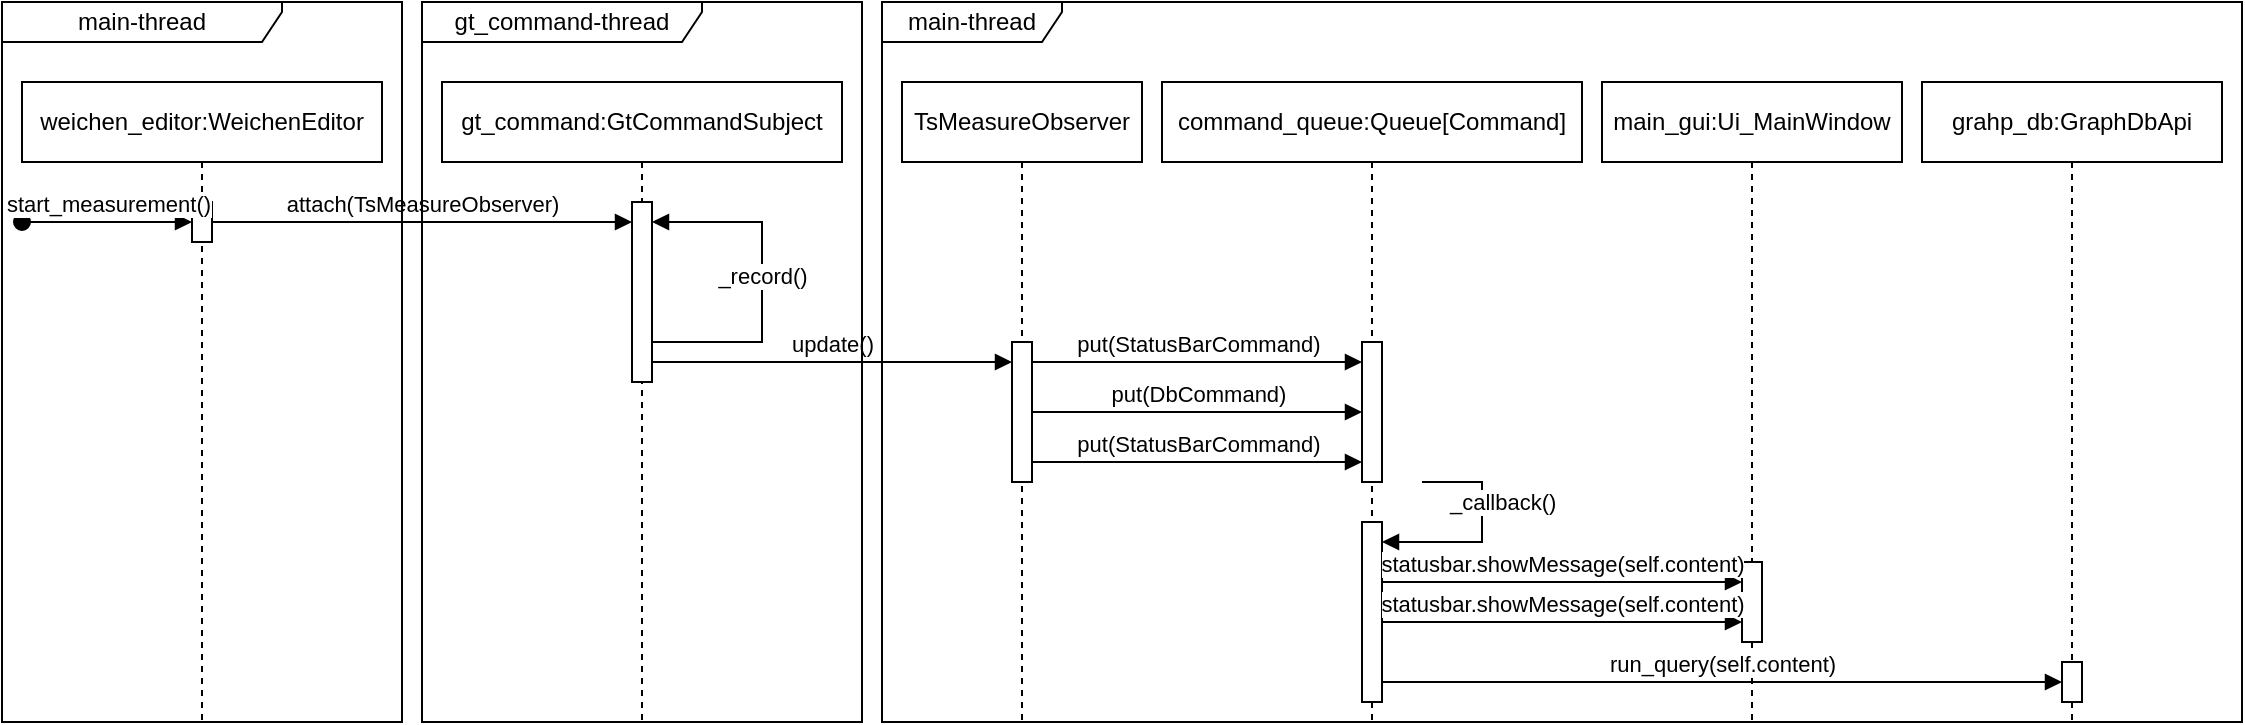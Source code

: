 <mxfile version="23.1.5" type="github">
  <diagram name="Page-1" id="c4tMYzNzFPlFTSW49CZo">
    <mxGraphModel dx="2298" dy="1103" grid="1" gridSize="10" guides="1" tooltips="1" connect="1" arrows="1" fold="1" page="1" pageScale="1" pageWidth="850" pageHeight="1100" math="0" shadow="0">
      <root>
        <mxCell id="0" />
        <mxCell id="1" parent="0" />
        <mxCell id="TC2V2bkEGC9yVTBu2Jy7-1" value="weichen_editor:WeichenEditor" style="shape=umlLifeline;perimeter=lifelinePerimeter;whiteSpace=wrap;html=1;container=1;dropTarget=0;collapsible=0;recursiveResize=0;outlineConnect=0;portConstraint=eastwest;newEdgeStyle={&quot;curved&quot;:0,&quot;rounded&quot;:0};" parent="1" vertex="1">
          <mxGeometry x="30" y="50" width="180" height="320" as="geometry" />
        </mxCell>
        <mxCell id="YTrCrGtHc1NYBhGN6iH7-3" value="" style="html=1;points=[[0,0,0,0,5],[0,1,0,0,-5],[1,0,0,0,5],[1,1,0,0,-5]];perimeter=orthogonalPerimeter;outlineConnect=0;targetShapes=umlLifeline;portConstraint=eastwest;newEdgeStyle={&quot;curved&quot;:0,&quot;rounded&quot;:0};" parent="TC2V2bkEGC9yVTBu2Jy7-1" vertex="1">
          <mxGeometry x="85" y="60" width="10" height="20" as="geometry" />
        </mxCell>
        <mxCell id="TC2V2bkEGC9yVTBu2Jy7-2" value="gt_command:GtCommandSubject" style="shape=umlLifeline;whiteSpace=wrap;html=1;container=1;dropTarget=0;collapsible=0;recursiveResize=0;outlineConnect=0;portConstraint=eastwest;newEdgeStyle={&quot;curved&quot;:0,&quot;rounded&quot;:0};points=[[0,0,0,0,5],[0,1,0,0,-5],[1,0,0,0,5],[1,1,0,0,-5]];perimeter=rectanglePerimeter;targetShapes=umlLifeline;participant=label;" parent="1" vertex="1">
          <mxGeometry x="240" y="50" width="200" height="320" as="geometry" />
        </mxCell>
        <mxCell id="YTrCrGtHc1NYBhGN6iH7-5" value="" style="html=1;points=[[0,0,0,0,5],[0,1,0,0,-5],[1,0,0,0,5],[1,1,0,0,-5]];perimeter=orthogonalPerimeter;outlineConnect=0;targetShapes=umlLifeline;portConstraint=eastwest;newEdgeStyle={&quot;curved&quot;:0,&quot;rounded&quot;:0};" parent="TC2V2bkEGC9yVTBu2Jy7-2" vertex="1">
          <mxGeometry x="95" y="60" width="10" height="90" as="geometry" />
        </mxCell>
        <mxCell id="YTrCrGtHc1NYBhGN6iH7-8" value="_record()" style="html=1;verticalAlign=bottom;endArrow=block;curved=0;rounded=0;" parent="TC2V2bkEGC9yVTBu2Jy7-2" source="YTrCrGtHc1NYBhGN6iH7-5" target="YTrCrGtHc1NYBhGN6iH7-5" edge="1">
          <mxGeometry x="-0.062" width="80" relative="1" as="geometry">
            <mxPoint x="120" y="130" as="sourcePoint" />
            <mxPoint x="200" y="130" as="targetPoint" />
            <Array as="points">
              <mxPoint x="130" y="130" />
              <mxPoint x="160" y="130" />
              <mxPoint x="160" y="70" />
              <mxPoint x="130" y="70" />
            </Array>
            <mxPoint as="offset" />
          </mxGeometry>
        </mxCell>
        <mxCell id="TC2V2bkEGC9yVTBu2Jy7-3" value="TsMeasureObserver" style="shape=umlLifeline;perimeter=lifelinePerimeter;whiteSpace=wrap;html=1;container=1;dropTarget=0;collapsible=0;recursiveResize=0;outlineConnect=0;portConstraint=eastwest;newEdgeStyle={&quot;curved&quot;:0,&quot;rounded&quot;:0};" parent="1" vertex="1">
          <mxGeometry x="470" y="50" width="120" height="320" as="geometry" />
        </mxCell>
        <mxCell id="YTrCrGtHc1NYBhGN6iH7-9" value="" style="html=1;points=[[0,0,0,0,5],[0,1,0,0,-5],[1,0,0,0,5],[1,1,0,0,-5]];perimeter=orthogonalPerimeter;outlineConnect=0;targetShapes=umlLifeline;portConstraint=eastwest;newEdgeStyle={&quot;curved&quot;:0,&quot;rounded&quot;:0};" parent="TC2V2bkEGC9yVTBu2Jy7-3" vertex="1">
          <mxGeometry x="55" y="130" width="10" height="70" as="geometry" />
        </mxCell>
        <mxCell id="YTrCrGtHc1NYBhGN6iH7-1" value="command_queue:Queue[Command]" style="shape=umlLifeline;perimeter=lifelinePerimeter;whiteSpace=wrap;html=1;container=1;dropTarget=0;collapsible=0;recursiveResize=0;outlineConnect=0;portConstraint=eastwest;newEdgeStyle={&quot;curved&quot;:0,&quot;rounded&quot;:0};" parent="1" vertex="1">
          <mxGeometry x="600" y="50" width="210" height="320" as="geometry" />
        </mxCell>
        <mxCell id="YTrCrGtHc1NYBhGN6iH7-11" value="" style="html=1;points=[[0,0,0,0,5],[0,1,0,0,-5],[1,0,0,0,5],[1,1,0,0,-5]];perimeter=orthogonalPerimeter;outlineConnect=0;targetShapes=umlLifeline;portConstraint=eastwest;newEdgeStyle={&quot;curved&quot;:0,&quot;rounded&quot;:0};" parent="YTrCrGtHc1NYBhGN6iH7-1" vertex="1">
          <mxGeometry x="100" y="130" width="10" height="70" as="geometry" />
        </mxCell>
        <mxCell id="YTrCrGtHc1NYBhGN6iH7-4" value="start_measurement()" style="html=1;verticalAlign=bottom;startArrow=oval;startFill=1;endArrow=block;startSize=8;curved=0;rounded=0;" parent="1" target="YTrCrGtHc1NYBhGN6iH7-3" edge="1">
          <mxGeometry width="60" relative="1" as="geometry">
            <mxPoint x="30" y="120" as="sourcePoint" />
            <mxPoint x="109.5" y="120" as="targetPoint" />
          </mxGeometry>
        </mxCell>
        <mxCell id="YTrCrGtHc1NYBhGN6iH7-7" value="attach(TsMeasureObserver)" style="html=1;verticalAlign=bottom;endArrow=block;curved=0;rounded=0;" parent="1" source="YTrCrGtHc1NYBhGN6iH7-3" target="YTrCrGtHc1NYBhGN6iH7-5" edge="1">
          <mxGeometry width="80" relative="1" as="geometry">
            <mxPoint x="170" y="90" as="sourcePoint" />
            <mxPoint x="250" y="90" as="targetPoint" />
          </mxGeometry>
        </mxCell>
        <mxCell id="YTrCrGtHc1NYBhGN6iH7-10" value="update()" style="html=1;verticalAlign=bottom;endArrow=block;curved=0;rounded=0;" parent="1" source="YTrCrGtHc1NYBhGN6iH7-5" target="YTrCrGtHc1NYBhGN6iH7-9" edge="1">
          <mxGeometry width="80" relative="1" as="geometry">
            <mxPoint x="350" y="200" as="sourcePoint" />
            <mxPoint x="465" y="200" as="targetPoint" />
            <Array as="points">
              <mxPoint x="410" y="190" />
            </Array>
          </mxGeometry>
        </mxCell>
        <mxCell id="YTrCrGtHc1NYBhGN6iH7-12" value="put(DbCommand)" style="html=1;verticalAlign=bottom;endArrow=block;curved=0;rounded=0;" parent="1" source="YTrCrGtHc1NYBhGN6iH7-9" target="YTrCrGtHc1NYBhGN6iH7-11" edge="1">
          <mxGeometry width="80" relative="1" as="geometry">
            <mxPoint x="560" y="190" as="sourcePoint" />
            <mxPoint x="640" y="190" as="targetPoint" />
          </mxGeometry>
        </mxCell>
        <mxCell id="YTrCrGtHc1NYBhGN6iH7-13" value="put(StatusBarCommand)" style="html=1;verticalAlign=bottom;endArrow=block;curved=0;rounded=0;" parent="1" source="YTrCrGtHc1NYBhGN6iH7-9" target="YTrCrGtHc1NYBhGN6iH7-11" edge="1">
          <mxGeometry width="80" relative="1" as="geometry">
            <mxPoint x="560" y="220" as="sourcePoint" />
            <mxPoint x="640" y="220" as="targetPoint" />
            <Array as="points">
              <mxPoint x="610" y="190" />
            </Array>
          </mxGeometry>
        </mxCell>
        <mxCell id="YTrCrGtHc1NYBhGN6iH7-14" value="put(StatusBarCommand)" style="html=1;verticalAlign=bottom;endArrow=block;curved=0;rounded=0;" parent="1" source="YTrCrGtHc1NYBhGN6iH7-9" target="YTrCrGtHc1NYBhGN6iH7-11" edge="1">
          <mxGeometry width="80" relative="1" as="geometry">
            <mxPoint x="560" y="240" as="sourcePoint" />
            <mxPoint x="640" y="240" as="targetPoint" />
            <Array as="points">
              <mxPoint x="620" y="240" />
            </Array>
          </mxGeometry>
        </mxCell>
        <mxCell id="0dsX4SePaOM0WcHyQO40-1" value="main-thread" style="shape=umlFrame;whiteSpace=wrap;html=1;pointerEvents=0;width=140;height=20;" vertex="1" parent="1">
          <mxGeometry x="20" y="10" width="200" height="360" as="geometry" />
        </mxCell>
        <mxCell id="0dsX4SePaOM0WcHyQO40-2" value="gt_command-thread" style="shape=umlFrame;whiteSpace=wrap;html=1;pointerEvents=0;width=140;height=20;" vertex="1" parent="1">
          <mxGeometry x="230" y="10" width="220" height="360" as="geometry" />
        </mxCell>
        <mxCell id="0dsX4SePaOM0WcHyQO40-3" value="main-thread" style="shape=umlFrame;whiteSpace=wrap;html=1;pointerEvents=0;width=90;height=20;" vertex="1" parent="1">
          <mxGeometry x="460" y="10" width="680" height="360" as="geometry" />
        </mxCell>
        <mxCell id="0dsX4SePaOM0WcHyQO40-8" value="" style="html=1;points=[[0,0,0,0,5],[0,1,0,0,-5],[1,0,0,0,5],[1,1,0,0,-5]];perimeter=orthogonalPerimeter;outlineConnect=0;targetShapes=umlLifeline;portConstraint=eastwest;newEdgeStyle={&quot;curved&quot;:0,&quot;rounded&quot;:0};" vertex="1" parent="1">
          <mxGeometry x="700" y="270" width="10" height="90" as="geometry" />
        </mxCell>
        <mxCell id="0dsX4SePaOM0WcHyQO40-9" value="_callback()" style="html=1;align=left;spacingLeft=2;endArrow=block;rounded=0;edgeStyle=orthogonalEdgeStyle;curved=0;rounded=0;" edge="1" target="0dsX4SePaOM0WcHyQO40-8" parent="1">
          <mxGeometry x="-0.818" y="-10" relative="1" as="geometry">
            <mxPoint x="730" y="250" as="sourcePoint" />
            <Array as="points">
              <mxPoint x="760" y="250" />
              <mxPoint x="760" y="280" />
            </Array>
            <mxPoint as="offset" />
          </mxGeometry>
        </mxCell>
        <mxCell id="0dsX4SePaOM0WcHyQO40-10" value="main_gui:Ui_MainWindow" style="shape=umlLifeline;perimeter=lifelinePerimeter;whiteSpace=wrap;html=1;container=1;dropTarget=0;collapsible=0;recursiveResize=0;outlineConnect=0;portConstraint=eastwest;newEdgeStyle={&quot;curved&quot;:0,&quot;rounded&quot;:0};" vertex="1" parent="1">
          <mxGeometry x="820" y="50" width="150" height="320" as="geometry" />
        </mxCell>
        <mxCell id="0dsX4SePaOM0WcHyQO40-12" value="" style="html=1;points=[[0,0,0,0,5],[0,1,0,0,-5],[1,0,0,0,5],[1,1,0,0,-5]];perimeter=orthogonalPerimeter;outlineConnect=0;targetShapes=umlLifeline;portConstraint=eastwest;newEdgeStyle={&quot;curved&quot;:0,&quot;rounded&quot;:0};" vertex="1" parent="0dsX4SePaOM0WcHyQO40-10">
          <mxGeometry x="70" y="240" width="10" height="40" as="geometry" />
        </mxCell>
        <mxCell id="0dsX4SePaOM0WcHyQO40-11" value="grahp_db:GraphDbApi" style="shape=umlLifeline;perimeter=lifelinePerimeter;whiteSpace=wrap;html=1;container=1;dropTarget=0;collapsible=0;recursiveResize=0;outlineConnect=0;portConstraint=eastwest;newEdgeStyle={&quot;curved&quot;:0,&quot;rounded&quot;:0};" vertex="1" parent="1">
          <mxGeometry x="980" y="50" width="150" height="320" as="geometry" />
        </mxCell>
        <mxCell id="0dsX4SePaOM0WcHyQO40-13" value="" style="html=1;points=[[0,0,0,0,5],[0,1,0,0,-5],[1,0,0,0,5],[1,1,0,0,-5]];perimeter=orthogonalPerimeter;outlineConnect=0;targetShapes=umlLifeline;portConstraint=eastwest;newEdgeStyle={&quot;curved&quot;:0,&quot;rounded&quot;:0};" vertex="1" parent="0dsX4SePaOM0WcHyQO40-11">
          <mxGeometry x="70" y="290" width="10" height="20" as="geometry" />
        </mxCell>
        <mxCell id="0dsX4SePaOM0WcHyQO40-14" value="statusbar.showMessage(self.content)" style="html=1;verticalAlign=bottom;endArrow=block;curved=0;rounded=0;" edge="1" parent="1" source="0dsX4SePaOM0WcHyQO40-8" target="0dsX4SePaOM0WcHyQO40-12">
          <mxGeometry width="80" relative="1" as="geometry">
            <mxPoint x="730" y="300" as="sourcePoint" />
            <mxPoint x="810" y="300" as="targetPoint" />
            <Array as="points">
              <mxPoint x="800" y="300" />
            </Array>
          </mxGeometry>
        </mxCell>
        <mxCell id="0dsX4SePaOM0WcHyQO40-15" value="statusbar.showMessage(self.content)" style="html=1;verticalAlign=bottom;endArrow=block;curved=0;rounded=0;" edge="1" parent="1" source="0dsX4SePaOM0WcHyQO40-8" target="0dsX4SePaOM0WcHyQO40-12">
          <mxGeometry width="80" relative="1" as="geometry">
            <mxPoint x="720" y="310" as="sourcePoint" />
            <mxPoint x="900" y="310" as="targetPoint" />
            <Array as="points">
              <mxPoint x="810" y="320" />
            </Array>
          </mxGeometry>
        </mxCell>
        <mxCell id="0dsX4SePaOM0WcHyQO40-16" value="run_query(self.content)" style="html=1;verticalAlign=bottom;endArrow=block;curved=0;rounded=0;" edge="1" parent="1" source="0dsX4SePaOM0WcHyQO40-8" target="0dsX4SePaOM0WcHyQO40-13">
          <mxGeometry width="80" relative="1" as="geometry">
            <mxPoint x="730" y="350" as="sourcePoint" />
            <mxPoint x="810" y="350" as="targetPoint" />
            <Array as="points">
              <mxPoint x="880" y="350" />
            </Array>
          </mxGeometry>
        </mxCell>
      </root>
    </mxGraphModel>
  </diagram>
</mxfile>
